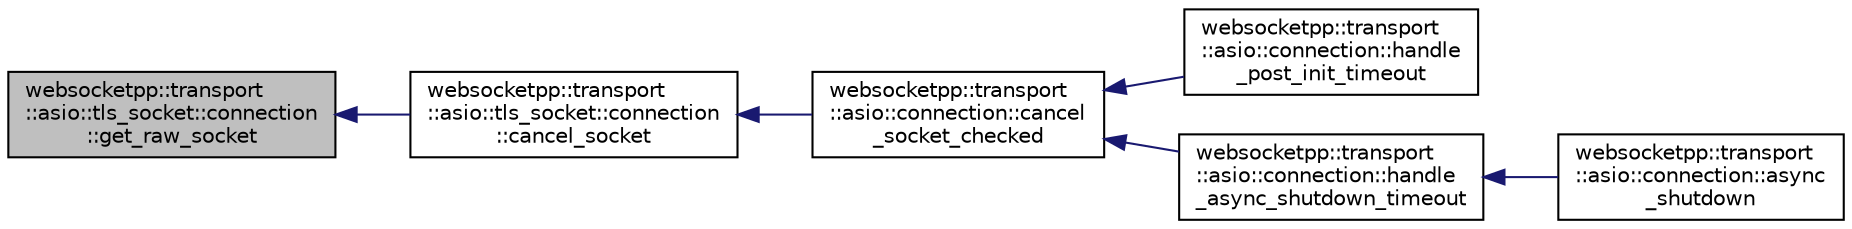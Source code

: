 digraph "websocketpp::transport::asio::tls_socket::connection::get_raw_socket"
{
  edge [fontname="Helvetica",fontsize="10",labelfontname="Helvetica",labelfontsize="10"];
  node [fontname="Helvetica",fontsize="10",shape=record];
  rankdir="LR";
  Node10 [label="websocketpp::transport\l::asio::tls_socket::connection\l::get_raw_socket",height=0.2,width=0.4,color="black", fillcolor="grey75", style="filled", fontcolor="black"];
  Node10 -> Node11 [dir="back",color="midnightblue",fontsize="10",style="solid",fontname="Helvetica"];
  Node11 [label="websocketpp::transport\l::asio::tls_socket::connection\l::cancel_socket",height=0.2,width=0.4,color="black", fillcolor="white", style="filled",URL="$classwebsocketpp_1_1transport_1_1asio_1_1tls__socket_1_1connection.html#af1fb297f14e4d010ce4a7aa352509611",tooltip="Cancel all async operations on this socket. "];
  Node11 -> Node12 [dir="back",color="midnightblue",fontsize="10",style="solid",fontname="Helvetica"];
  Node12 [label="websocketpp::transport\l::asio::connection::cancel\l_socket_checked",height=0.2,width=0.4,color="black", fillcolor="white", style="filled",URL="$classwebsocketpp_1_1transport_1_1asio_1_1connection.html#ac4b63fadf2083ab4656ab7f1a47d3b5d",tooltip="Cancel the underlying socket and log any errors. "];
  Node12 -> Node13 [dir="back",color="midnightblue",fontsize="10",style="solid",fontname="Helvetica"];
  Node13 [label="websocketpp::transport\l::asio::connection::handle\l_post_init_timeout",height=0.2,width=0.4,color="black", fillcolor="white", style="filled",URL="$classwebsocketpp_1_1transport_1_1asio_1_1connection.html#a8c21e2814d440c6fe49a4514f6cf5ff1",tooltip="Post init timeout callback. "];
  Node12 -> Node14 [dir="back",color="midnightblue",fontsize="10",style="solid",fontname="Helvetica"];
  Node14 [label="websocketpp::transport\l::asio::connection::handle\l_async_shutdown_timeout",height=0.2,width=0.4,color="black", fillcolor="white", style="filled",URL="$classwebsocketpp_1_1transport_1_1asio_1_1connection.html#a9386ad48e8b2137987205bc4e831edfb",tooltip="Async shutdown timeout handler. "];
  Node14 -> Node15 [dir="back",color="midnightblue",fontsize="10",style="solid",fontname="Helvetica"];
  Node15 [label="websocketpp::transport\l::asio::connection::async\l_shutdown",height=0.2,width=0.4,color="black", fillcolor="white", style="filled",URL="$classwebsocketpp_1_1transport_1_1asio_1_1connection.html#a7a3767d922bb2cc97f71dd2fb2f0e903",tooltip="close and clean up the underlying socket "];
}
